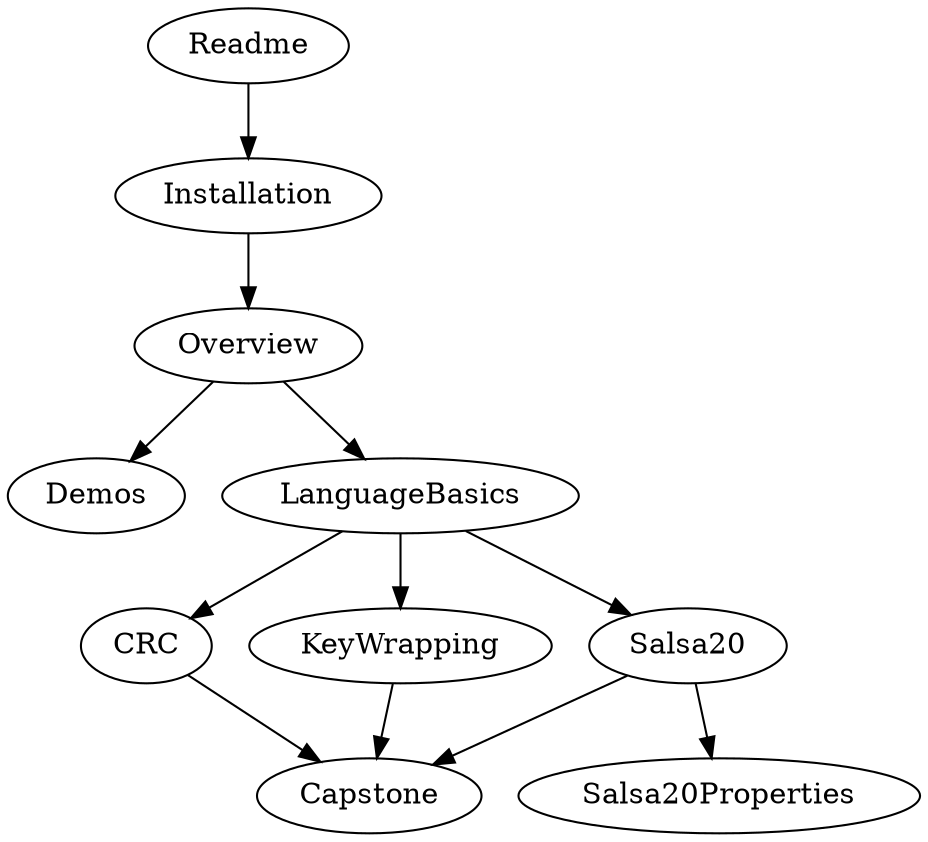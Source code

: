 digraph G {
  Readme -> Installation;
  Installation -> Overview;
  Overview -> Demos;
  Overview -> LanguageBasics;
  LanguageBasics -> CRC;
  LanguageBasics -> Salsa20;
  Salsa20 -> Salsa20Properties;
  LanguageBasics -> KeyWrapping;
  CRC -> Capstone;
  Salsa20 -> Capstone;
  KeyWrapping -> Capstone;
}

